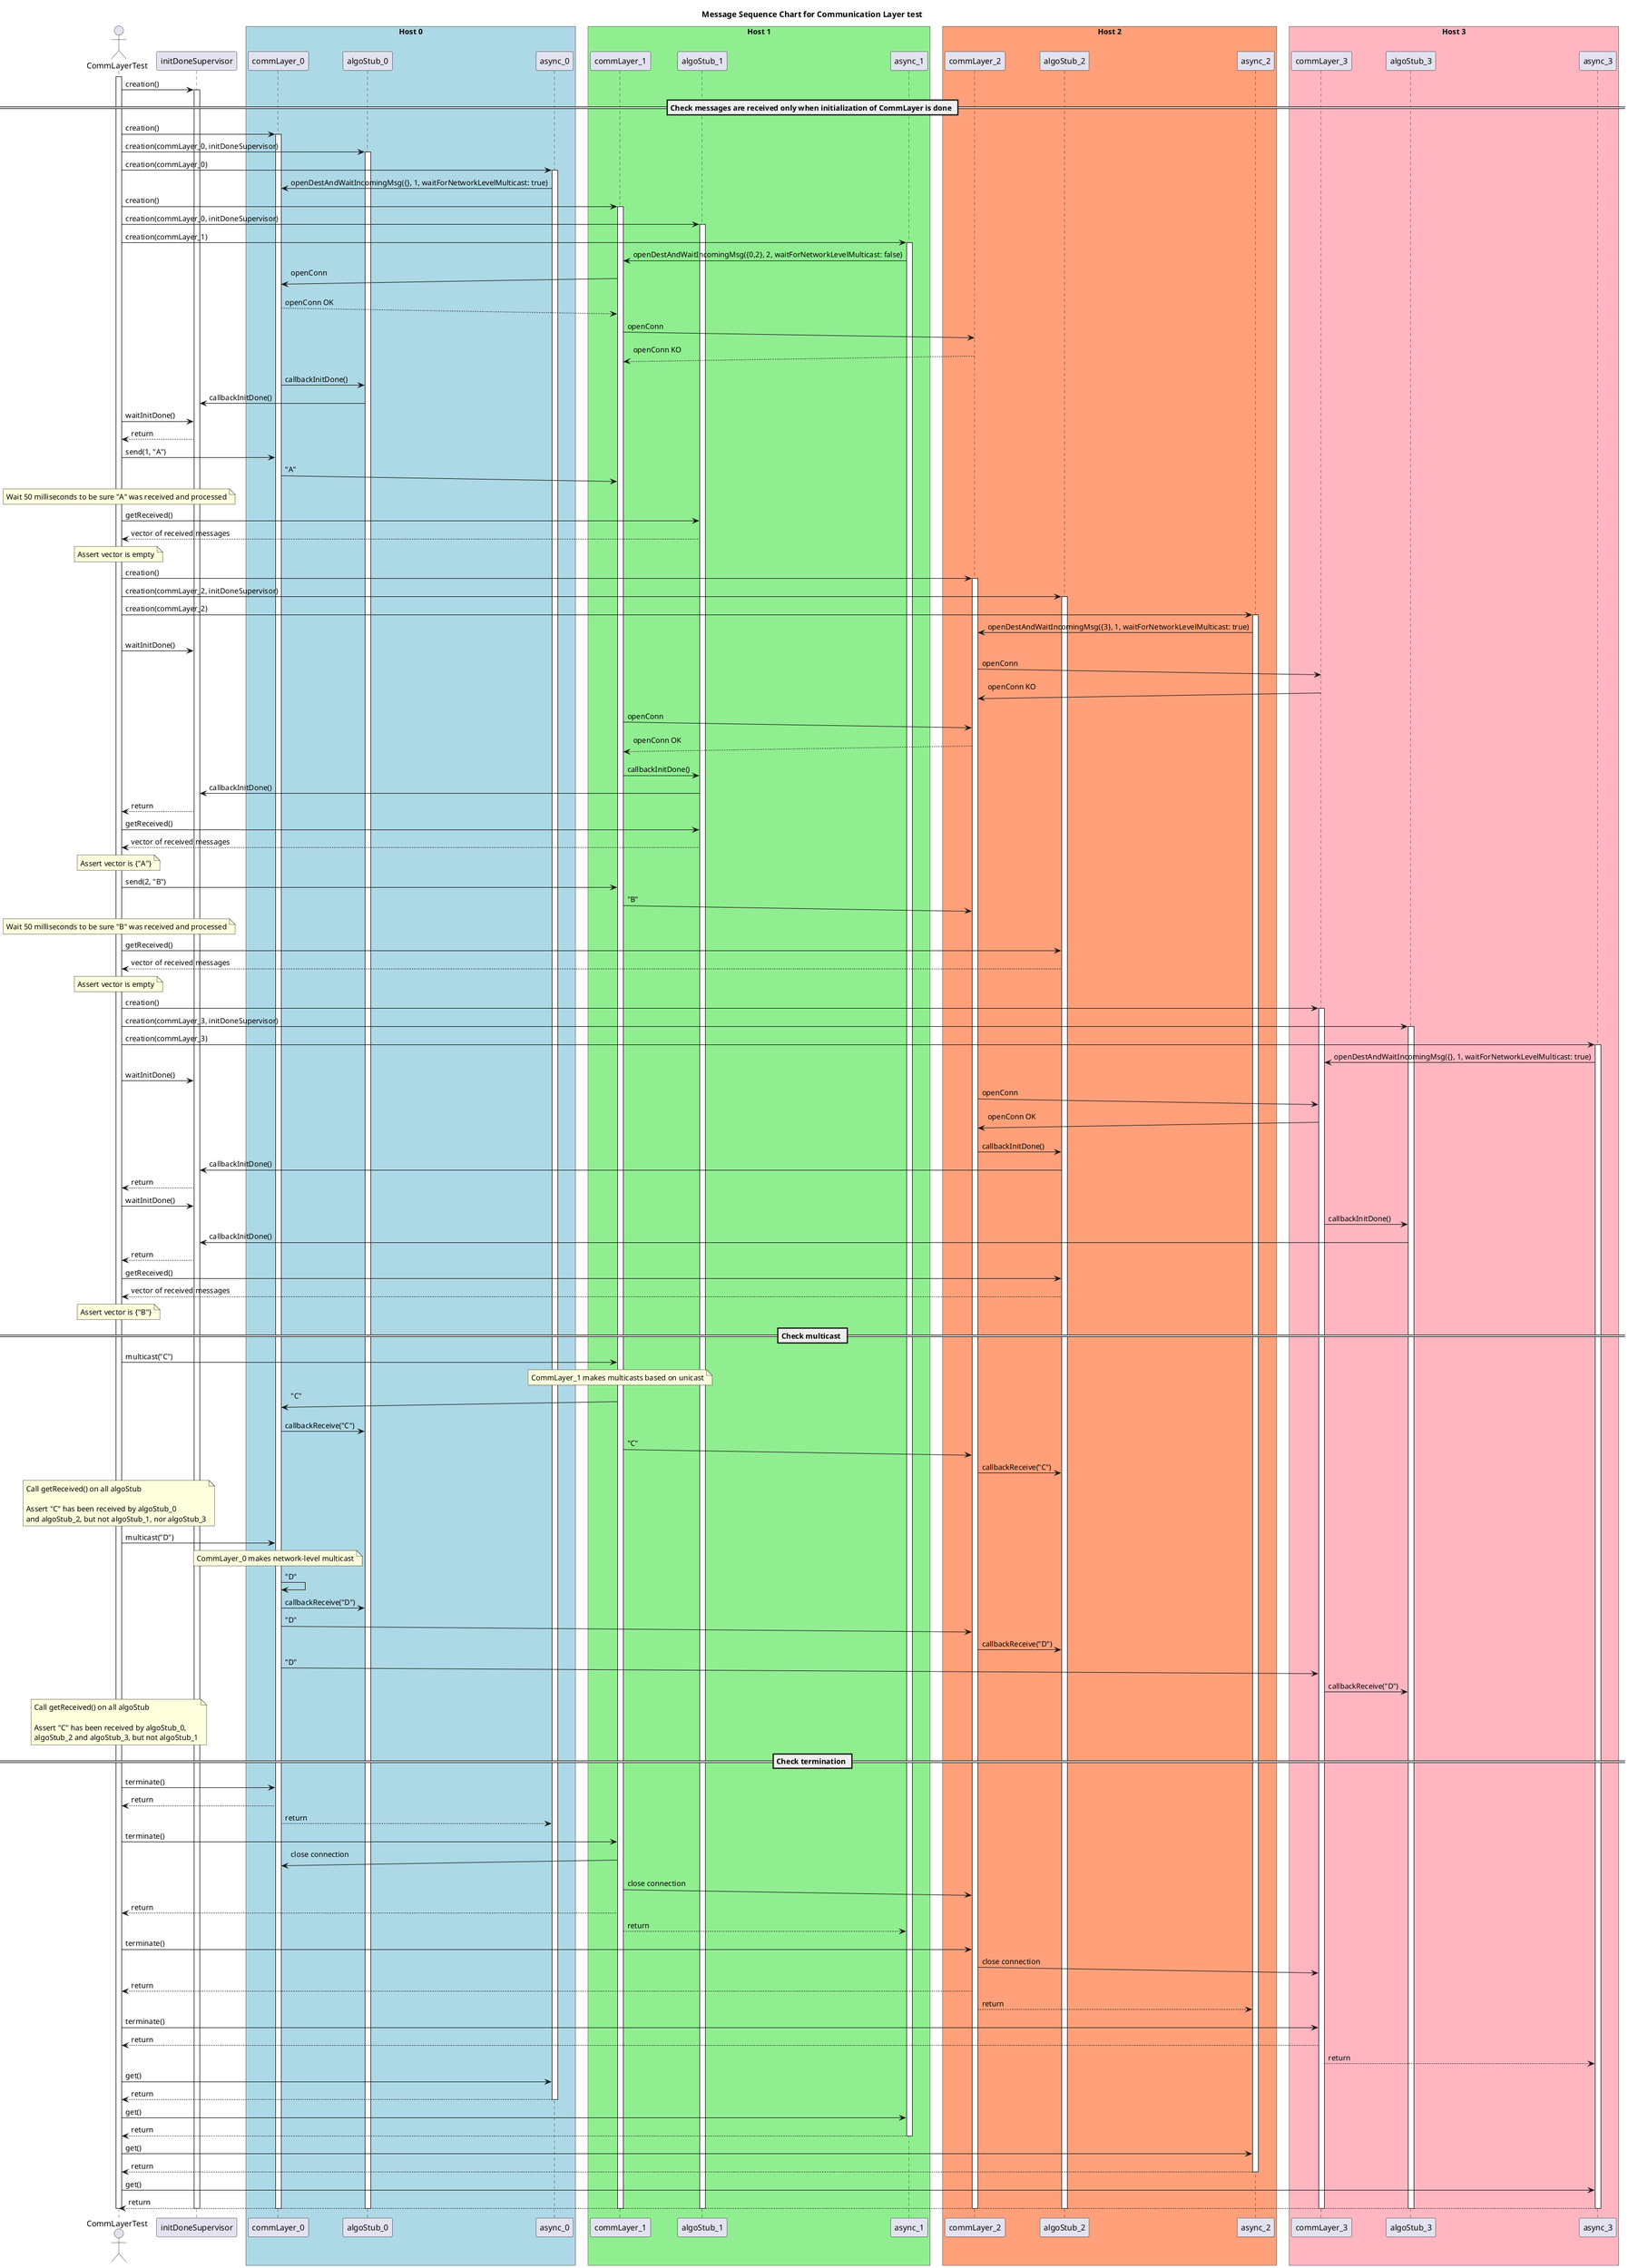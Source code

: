 @startuml
skinparam BoxPadding 10
title Message Sequence Chart for Communication Layer test
actor CommLayerTest as main

participant initDoneSupervisor as initDoneS

box "Host 0" #LightBlue
participant commLayer_0 as comm0
participant algoStub_0 as algo0
participant async_0 as async0
endbox

box "Host 1" #LightGreen
participant commLayer_1 as comm1
participant algoStub_1 as algo1
participant async_1 as async1
endbox

box "Host 2" #LightSalmon
participant commLayer_2 as comm2
participant algoStub_2 as algo2
participant async_2 as async2
endbox

box "Host 3" #LightPink
participant commLayer_3 as comm3
participant algoStub_3 as algo3
participant async_3 as async3
endbox

activate main
main -> initDoneS : creation()
activate initDoneS
== Check messages are received only when initialization of CommLayer is done ==
main -> comm0 : creation()
activate comm0
main -> algo0 : creation(commLayer_0, initDoneSupervisor)
activate algo0
main -> async0 : creation(commLayer_0)
activate async0
async0 -> comm0 : openDestAndWaitIncomingMsg({}, 1, waitForNetworkLevelMulticast: true)

main -> comm1 : creation()
activate comm1
main -> algo1 : creation(commLayer_0, initDoneSupervisor)
activate algo1
main -> async1 : creation(commLayer_1)
activate async1
async1 -> comm1 : openDestAndWaitIncomingMsg({0,2}, 2, waitForNetworkLevelMulticast: false)

comm1 ->(10) comm0 : openConn
comm0 -->(10) comm1 : openConn OK
comm1 ->(10) comm2 : openConn
comm2 -->(10) comm1 : openConn KO
comm0 -> algo0 : callbackInitDone()
algo0 -> initDoneS : callbackInitDone()

main -> initDoneS : waitInitDone()
initDoneS --> main : return

main -> comm0 : send(1, "A")
comm0 ->(10) comm1 : "A"
note over main
Wait 50 milliseconds to be sure "A" was received and processed
end note
main -> algo1 : getReceived()
algo1 --> main : vector of received messages
note over main
Assert vector is empty
end note

main -> comm2 : creation()
activate comm2
main -> algo2 : creation(commLayer_2, initDoneSupervisor)
activate algo2
main -> async2 : creation(commLayer_2)
activate async2
async2 -> comm2 : openDestAndWaitIncomingMsg({3}, 1, waitForNetworkLevelMulticast: true)

main -> initDoneS : waitInitDone()

comm2 ->(10) comm3 : openConn
comm3 ->(10) comm2 : openConn KO
comm1 ->(10) comm2 : openConn
comm2 -->(10) comm1 : openConn OK
comm1 -> algo1 : callbackInitDone()
algo1 -> initDoneS : callbackInitDone()
initDoneS --> main : return

main -> algo1 : getReceived()
algo1 --> main : vector of received messages
note over main
Assert vector is {"A"}
end note

main -> comm1 : send(2, "B")
comm1 ->(10) comm2 : "B"
note over main
Wait 50 milliseconds to be sure "B" was received and processed
end note
main -> algo2 : getReceived()
algo2 --> main : vector of received messages
note over main
Assert vector is empty
end note

main -> comm3 : creation()
activate comm3
main -> algo3 : creation(commLayer_3, initDoneSupervisor)
activate algo3
main -> async3 : creation(commLayer_3)
activate async3
async3 -> comm3 : openDestAndWaitIncomingMsg({}, 1, waitForNetworkLevelMulticast: true)

main -> initDoneS : waitInitDone()

comm2 ->(10) comm3 : openConn
comm3 ->(10) comm2 : openConn OK
comm2 -> algo2 : callbackInitDone()
algo2 -> initDoneS : callbackInitDone()
initDoneS --> main : return
main -> initDoneS : waitInitDone()
comm3 -> algo3 : callbackInitDone()
algo3 -> initDoneS : callbackInitDone()
initDoneS --> main : return

main -> algo2 : getReceived()
algo2 --> main : vector of received messages
note over main
Assert vector is {"B"}
end note

== Check multicast ==
main -> comm1 : multicast("C")
note over comm1
CommLayer_1 makes multicasts based on unicast
end note
comm1 ->(10) comm0 : "C"
comm0 -> algo0 : callbackReceive("C")
comm1 ->(10) comm2 : "C"
comm2 -> algo2 : callbackReceive("C")
note over main
Call getReceived() on all algoStub

Assert "C" has been received by algoStub_0
and algoStub_2, but not algoStub_1, nor algoStub_3
end note

main -> comm0 : multicast("D")
note over comm0
CommLayer_0 makes network-level multicast
end note
comm0 ->(10) comm0 : "D"
comm0 -> algo0 : callbackReceive("D")
comm0 ->(10) comm2 : "D"
comm2 -> algo2 : callbackReceive("D")
comm0 ->(10) comm3 : "D"
comm3 -> algo3 : callbackReceive("D")
note over main
Call getReceived() on all algoStub

Assert "C" has been received by algoStub_0,
algoStub_2 and algoStub_3, but not algoStub_1
end note

== Check termination ==
main -> comm0 : terminate()
comm0 --> main : return
comm0 --> async0 : return
main -> comm1 : terminate()
comm1 ->(10) comm0 : close connection
comm1 ->(10) comm2 : close connection
comm1 --> main : return
comm1 --> async1 : return
main -> comm2 : terminate()
comm2 ->(10) comm3 : close connection
comm2 --> main : return
comm2 --> async2 : return
main -> comm3 : terminate()
comm3 --> main : return
comm3 --> async3 : return

main -> async0 : get()
async0 --> main : return
deactivate async0
main -> async1 : get()
async1 --> main : return
deactivate async1
main -> async2 : get()
async2 --> main : return
deactivate async2
main -> async3 : get()
async3 --> main : return
deactivate async3

deactivate main
deactivate initDoneS
deactivate algo0
deactivate comm0
deactivate algo1
deactivate comm1
deactivate algo2
deactivate comm2
deactivate algo3
deactivate comm3

@enduml